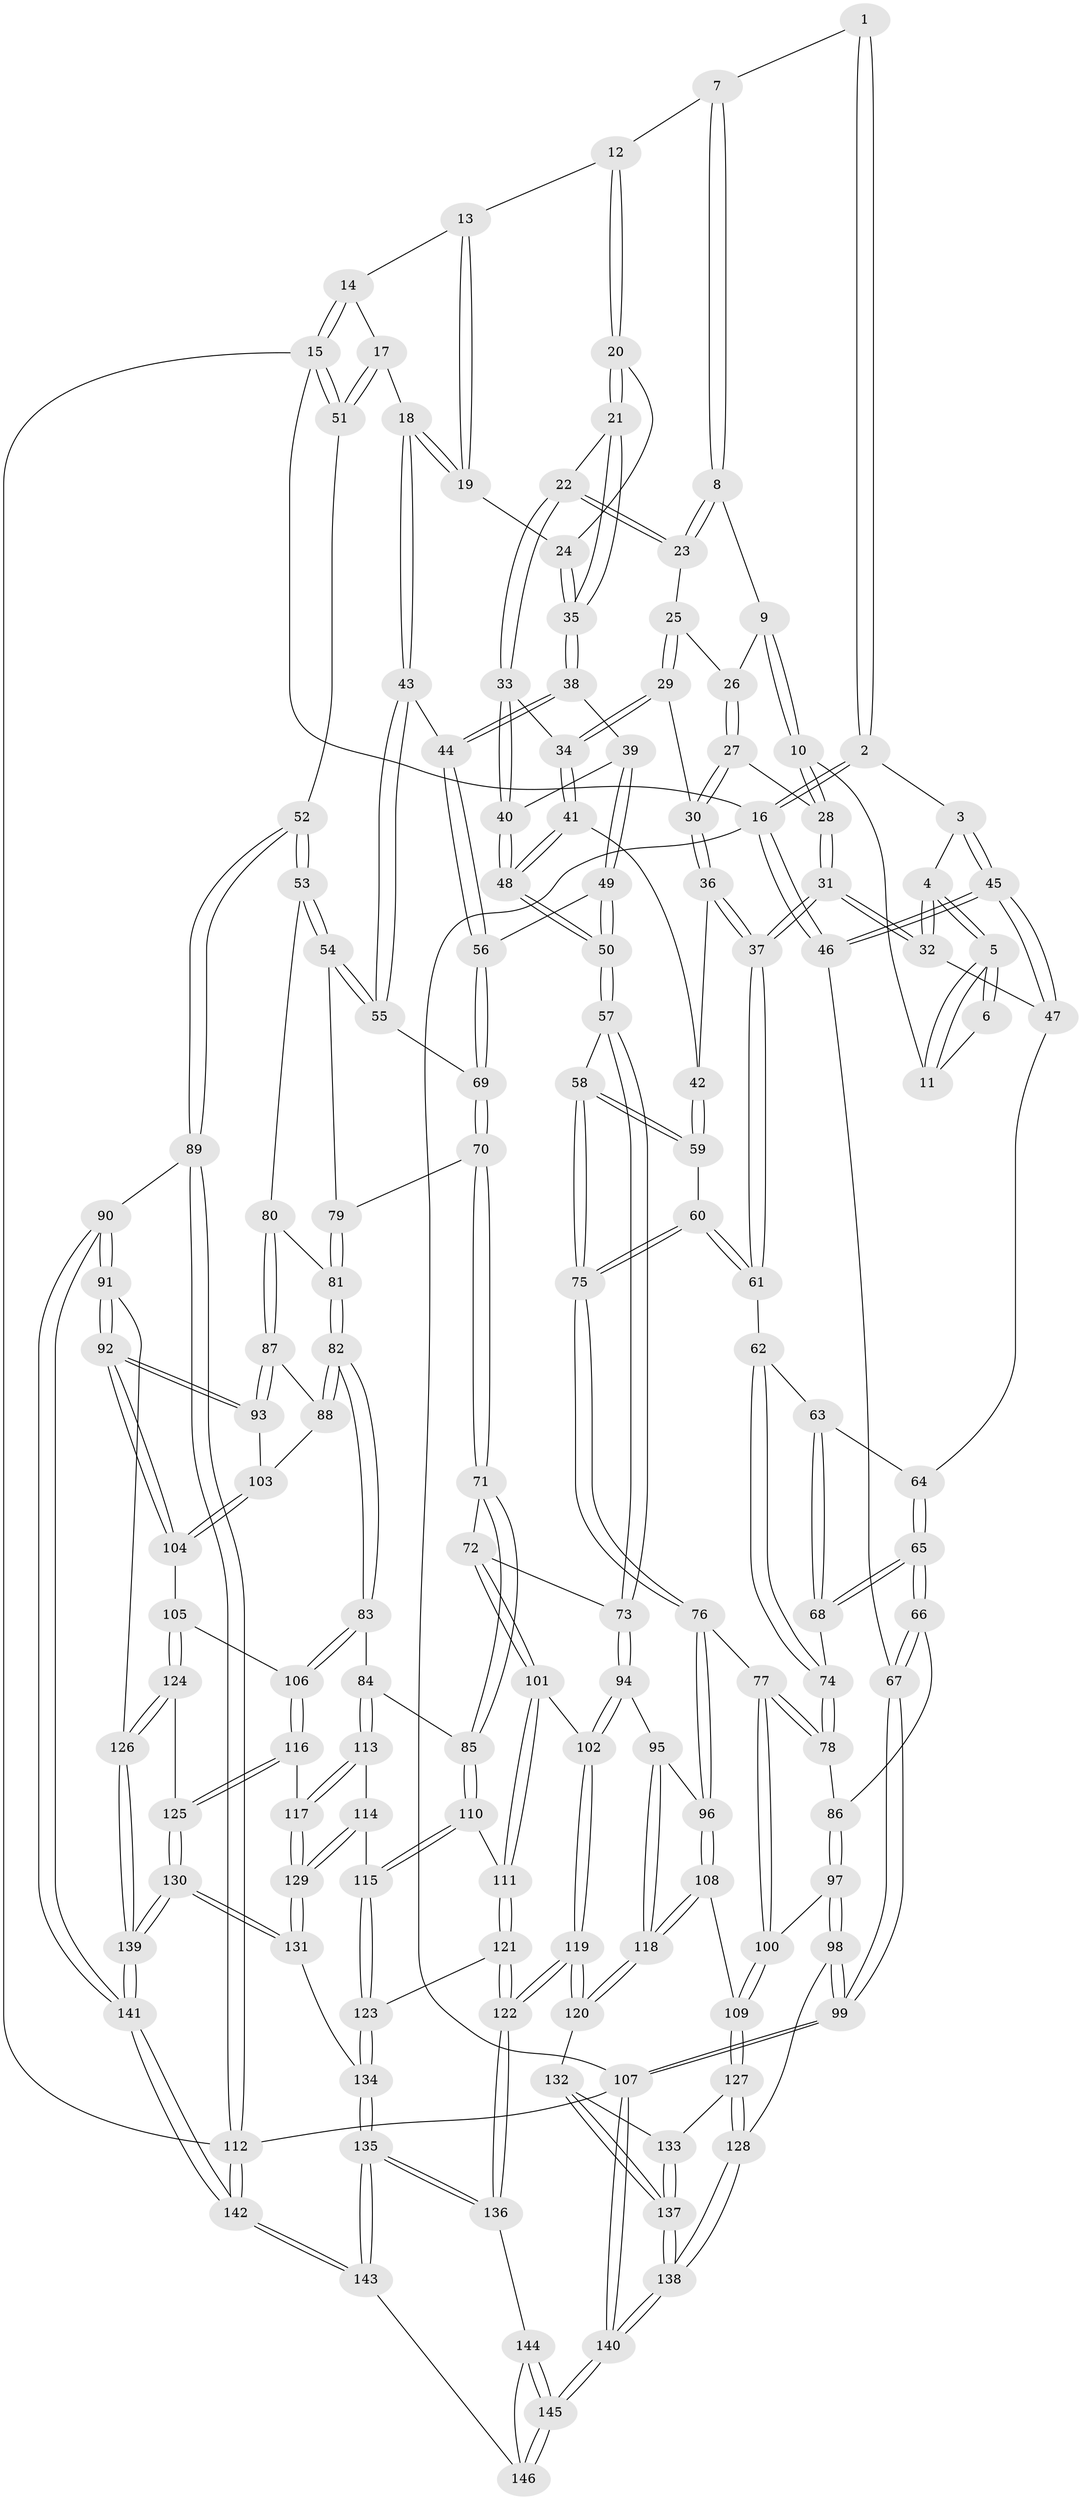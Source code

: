 // Generated by graph-tools (version 1.1) at 2025/38/03/09/25 02:38:37]
// undirected, 146 vertices, 362 edges
graph export_dot {
graph [start="1"]
  node [color=gray90,style=filled];
  1 [pos="+0.21859436330950882+0"];
  2 [pos="+0+0"];
  3 [pos="+0.14076417062849397+0.13189157048902292"];
  4 [pos="+0.14618480050271526+0.13275588404235397"];
  5 [pos="+0.16874057349698177+0.10351331112130945"];
  6 [pos="+0.21820412089277352+0"];
  7 [pos="+0.43018319344312245+0"];
  8 [pos="+0.42783241229173374+0"];
  9 [pos="+0.4166963186403297+0.011837972382539277"];
  10 [pos="+0.32604394462355946+0.08681978710242753"];
  11 [pos="+0.2826796558490021+0.0679582278024912"];
  12 [pos="+0.7840433690454809+0"];
  13 [pos="+0.8507841506308192+0"];
  14 [pos="+0.9125847534319583+0"];
  15 [pos="+1+0"];
  16 [pos="+0+0"];
  17 [pos="+0.9478525221055976+0.1914991724359072"];
  18 [pos="+0.898608938885491+0.2032668550709113"];
  19 [pos="+0.8657639461925627+0.17001373525399938"];
  20 [pos="+0.7142516191886633+0.003398103957736424"];
  21 [pos="+0.6571584376215392+0.0912674286483379"];
  22 [pos="+0.6126979434834269+0.1122448459194818"];
  23 [pos="+0.5865366024439231+0.10128612721281659"];
  24 [pos="+0.808987364546159+0.14061465258546418"];
  25 [pos="+0.47078690616072355+0.1157523319197864"];
  26 [pos="+0.43606809398159696+0.07771680228345723"];
  27 [pos="+0.4059244993206232+0.1592001609538552"];
  28 [pos="+0.3231164756181844+0.13446938371572392"];
  29 [pos="+0.48071045911230265+0.1764821550994804"];
  30 [pos="+0.41457638491024973+0.1762709245807545"];
  31 [pos="+0.2639402996862573+0.23773271515711625"];
  32 [pos="+0.20026908347159614+0.2039109063995463"];
  33 [pos="+0.5904929860446542+0.1492828069094602"];
  34 [pos="+0.5022082510832013+0.1945032562511716"];
  35 [pos="+0.7270287593745619+0.23505274984964764"];
  36 [pos="+0.3806787843864252+0.2570334153796502"];
  37 [pos="+0.2930964615948995+0.28770252615055436"];
  38 [pos="+0.7274411647145377+0.2373752300985721"];
  39 [pos="+0.6088123881876032+0.25014659003182743"];
  40 [pos="+0.6021546169587045+0.24311943989331866"];
  41 [pos="+0.49256860271836206+0.25506944177158497"];
  42 [pos="+0.44412543089220985+0.26844967902993705"];
  43 [pos="+0.8179868804908436+0.3011813475135804"];
  44 [pos="+0.7520378695276249+0.27875947905333137"];
  45 [pos="+0+0.20988626132861726"];
  46 [pos="+0+0.22707907835382335"];
  47 [pos="+0.11198879030843284+0.2868111020432373"];
  48 [pos="+0.5119808170357978+0.2720564688533356"];
  49 [pos="+0.6204418185087831+0.365425429585359"];
  50 [pos="+0.5591903995635773+0.401959061540939"];
  51 [pos="+1+0.2877622234082028"];
  52 [pos="+1+0.41598524628896466"];
  53 [pos="+1+0.4529324726447791"];
  54 [pos="+0.8725330161180966+0.390719984461103"];
  55 [pos="+0.8388102015409452+0.3536291496776804"];
  56 [pos="+0.648588965441817+0.36236050712394374"];
  57 [pos="+0.5166786022072224+0.46820794498207485"];
  58 [pos="+0.46812531021169235+0.448246988299407"];
  59 [pos="+0.4547090109069355+0.4370039792665803"];
  60 [pos="+0.33318183393824186+0.3738639655594379"];
  61 [pos="+0.29029941488998423+0.3232333489323777"];
  62 [pos="+0.2179323972319053+0.3754399503969164"];
  63 [pos="+0.12847774858664232+0.33846806427125586"];
  64 [pos="+0.1181106820826836+0.3309646105246992"];
  65 [pos="+0+0.41937976017757755"];
  66 [pos="+0+0.422562042571163"];
  67 [pos="+0+0.4084911194151817"];
  68 [pos="+0.09635590322649987+0.4458669024429371"];
  69 [pos="+0.7221074168447341+0.4315874573451359"];
  70 [pos="+0.7247349011079909+0.4914963723744844"];
  71 [pos="+0.6536734488692779+0.5705416253149649"];
  72 [pos="+0.5499509308925843+0.5208248228241225"];
  73 [pos="+0.527781509488246+0.5013031514397097"];
  74 [pos="+0.17205139858686605+0.4736015583316105"];
  75 [pos="+0.2774454472746509+0.5578377397337878"];
  76 [pos="+0.26712359305859745+0.5708094786437888"];
  77 [pos="+0.2599970708784959+0.5693309916545148"];
  78 [pos="+0.1839424661185742+0.5126738654935248"];
  79 [pos="+0.7878696962158789+0.4915912870846912"];
  80 [pos="+0.9956653078877754+0.4621175050323517"];
  81 [pos="+0.8253456350007664+0.5424751939837307"];
  82 [pos="+0.812006442546994+0.6047981921619303"];
  83 [pos="+0.8051341372576679+0.6088277033639301"];
  84 [pos="+0.6941347824049755+0.6130198247859749"];
  85 [pos="+0.6687912322248463+0.5970714938757845"];
  86 [pos="+0.09377325313386041+0.5761214566502553"];
  87 [pos="+0.9638893709295753+0.5260545287956809"];
  88 [pos="+0.8403125796248528+0.610614740029207"];
  89 [pos="+1+0.8095263341067845"];
  90 [pos="+1+0.8061658889429665"];
  91 [pos="+1+0.8004556150577301"];
  92 [pos="+0.9506567777839146+0.680247739347614"];
  93 [pos="+0.9402702751140882+0.6265399738996655"];
  94 [pos="+0.42021048760966195+0.6123853533259536"];
  95 [pos="+0.3318970437453352+0.633132196756348"];
  96 [pos="+0.3027699354921165+0.6124617138258162"];
  97 [pos="+0.07573154996146306+0.6484105663915259"];
  98 [pos="+0+0.7183958333582654"];
  99 [pos="+0+0.7152725005553036"];
  100 [pos="+0.1524597580862595+0.6802864249775344"];
  101 [pos="+0.5242375227195555+0.6838512506079883"];
  102 [pos="+0.46573072863934667+0.6910251557655235"];
  103 [pos="+0.8449703486598942+0.6138673808601087"];
  104 [pos="+0.8916580628405647+0.6883969975428892"];
  105 [pos="+0.8725437110205129+0.704065823600219"];
  106 [pos="+0.8174221386578173+0.68761109516207"];
  107 [pos="+0+1"];
  108 [pos="+0.2150207719141806+0.7318646864473342"];
  109 [pos="+0.17834085372253738+0.7437037659949871"];
  110 [pos="+0.6305907394356726+0.6634466788566936"];
  111 [pos="+0.536818661314733+0.6966364298784803"];
  112 [pos="+1+1"];
  113 [pos="+0.7149243299223644+0.6741691468901471"];
  114 [pos="+0.6806304467218236+0.7316324463430164"];
  115 [pos="+0.6164815290759067+0.7635455989691147"];
  116 [pos="+0.795505099157953+0.71361711396517"];
  117 [pos="+0.7478878892742026+0.7178766152152303"];
  118 [pos="+0.3463632215109055+0.7576003672218836"];
  119 [pos="+0.41012932598045887+0.8285947006311283"];
  120 [pos="+0.3759027948327597+0.819877396626855"];
  121 [pos="+0.5488289987230902+0.7457422635426711"];
  122 [pos="+0.4304588639469832+0.8421050383133104"];
  123 [pos="+0.6164740076742966+0.7635616542813126"];
  124 [pos="+0.8576683347444962+0.7926513665700913"];
  125 [pos="+0.8480707600951396+0.7959796506325074"];
  126 [pos="+1+0.8217108260822256"];
  127 [pos="+0.16833513051497356+0.778964512018442"];
  128 [pos="+0.07460179029864368+0.8014814110581278"];
  129 [pos="+0.7356444608220275+0.8019900290777341"];
  130 [pos="+0.7851079779426067+0.8491535032780495"];
  131 [pos="+0.7358256971518745+0.8154466347064083"];
  132 [pos="+0.3243236240554741+0.848130503528802"];
  133 [pos="+0.17743853735837167+0.7918461584017695"];
  134 [pos="+0.6382321241719977+0.8242381525966084"];
  135 [pos="+0.572579331804542+0.9239860986923407"];
  136 [pos="+0.43269858377345266+0.8451209859040582"];
  137 [pos="+0.16813109211440183+1"];
  138 [pos="+0.09601694583392155+1"];
  139 [pos="+0.8059315292790632+1"];
  140 [pos="+0.06924619367812149+1"];
  141 [pos="+0.7762245912929249+1"];
  142 [pos="+0.7472967990883528+1"];
  143 [pos="+0.6744379644654448+1"];
  144 [pos="+0.4290762486686876+0.8599843784183685"];
  145 [pos="+0.22349681899514282+1"];
  146 [pos="+0.4316781264314091+1"];
  1 -- 2;
  1 -- 2;
  1 -- 7;
  2 -- 3;
  2 -- 16;
  2 -- 16;
  3 -- 4;
  3 -- 45;
  3 -- 45;
  4 -- 5;
  4 -- 5;
  4 -- 32;
  4 -- 32;
  5 -- 6;
  5 -- 6;
  5 -- 11;
  5 -- 11;
  6 -- 11;
  7 -- 8;
  7 -- 8;
  7 -- 12;
  8 -- 9;
  8 -- 23;
  8 -- 23;
  9 -- 10;
  9 -- 10;
  9 -- 26;
  10 -- 11;
  10 -- 28;
  10 -- 28;
  12 -- 13;
  12 -- 20;
  12 -- 20;
  13 -- 14;
  13 -- 19;
  13 -- 19;
  14 -- 15;
  14 -- 15;
  14 -- 17;
  15 -- 16;
  15 -- 51;
  15 -- 51;
  15 -- 112;
  16 -- 46;
  16 -- 46;
  16 -- 107;
  17 -- 18;
  17 -- 51;
  17 -- 51;
  18 -- 19;
  18 -- 19;
  18 -- 43;
  18 -- 43;
  19 -- 24;
  20 -- 21;
  20 -- 21;
  20 -- 24;
  21 -- 22;
  21 -- 35;
  21 -- 35;
  22 -- 23;
  22 -- 23;
  22 -- 33;
  22 -- 33;
  23 -- 25;
  24 -- 35;
  24 -- 35;
  25 -- 26;
  25 -- 29;
  25 -- 29;
  26 -- 27;
  26 -- 27;
  27 -- 28;
  27 -- 30;
  27 -- 30;
  28 -- 31;
  28 -- 31;
  29 -- 30;
  29 -- 34;
  29 -- 34;
  30 -- 36;
  30 -- 36;
  31 -- 32;
  31 -- 32;
  31 -- 37;
  31 -- 37;
  32 -- 47;
  33 -- 34;
  33 -- 40;
  33 -- 40;
  34 -- 41;
  34 -- 41;
  35 -- 38;
  35 -- 38;
  36 -- 37;
  36 -- 37;
  36 -- 42;
  37 -- 61;
  37 -- 61;
  38 -- 39;
  38 -- 44;
  38 -- 44;
  39 -- 40;
  39 -- 49;
  39 -- 49;
  40 -- 48;
  40 -- 48;
  41 -- 42;
  41 -- 48;
  41 -- 48;
  42 -- 59;
  42 -- 59;
  43 -- 44;
  43 -- 55;
  43 -- 55;
  44 -- 56;
  44 -- 56;
  45 -- 46;
  45 -- 46;
  45 -- 47;
  45 -- 47;
  46 -- 67;
  47 -- 64;
  48 -- 50;
  48 -- 50;
  49 -- 50;
  49 -- 50;
  49 -- 56;
  50 -- 57;
  50 -- 57;
  51 -- 52;
  52 -- 53;
  52 -- 53;
  52 -- 89;
  52 -- 89;
  53 -- 54;
  53 -- 54;
  53 -- 80;
  54 -- 55;
  54 -- 55;
  54 -- 79;
  55 -- 69;
  56 -- 69;
  56 -- 69;
  57 -- 58;
  57 -- 73;
  57 -- 73;
  58 -- 59;
  58 -- 59;
  58 -- 75;
  58 -- 75;
  59 -- 60;
  60 -- 61;
  60 -- 61;
  60 -- 75;
  60 -- 75;
  61 -- 62;
  62 -- 63;
  62 -- 74;
  62 -- 74;
  63 -- 64;
  63 -- 68;
  63 -- 68;
  64 -- 65;
  64 -- 65;
  65 -- 66;
  65 -- 66;
  65 -- 68;
  65 -- 68;
  66 -- 67;
  66 -- 67;
  66 -- 86;
  67 -- 99;
  67 -- 99;
  68 -- 74;
  69 -- 70;
  69 -- 70;
  70 -- 71;
  70 -- 71;
  70 -- 79;
  71 -- 72;
  71 -- 85;
  71 -- 85;
  72 -- 73;
  72 -- 101;
  72 -- 101;
  73 -- 94;
  73 -- 94;
  74 -- 78;
  74 -- 78;
  75 -- 76;
  75 -- 76;
  76 -- 77;
  76 -- 96;
  76 -- 96;
  77 -- 78;
  77 -- 78;
  77 -- 100;
  77 -- 100;
  78 -- 86;
  79 -- 81;
  79 -- 81;
  80 -- 81;
  80 -- 87;
  80 -- 87;
  81 -- 82;
  81 -- 82;
  82 -- 83;
  82 -- 83;
  82 -- 88;
  82 -- 88;
  83 -- 84;
  83 -- 106;
  83 -- 106;
  84 -- 85;
  84 -- 113;
  84 -- 113;
  85 -- 110;
  85 -- 110;
  86 -- 97;
  86 -- 97;
  87 -- 88;
  87 -- 93;
  87 -- 93;
  88 -- 103;
  89 -- 90;
  89 -- 112;
  89 -- 112;
  90 -- 91;
  90 -- 91;
  90 -- 141;
  90 -- 141;
  91 -- 92;
  91 -- 92;
  91 -- 126;
  92 -- 93;
  92 -- 93;
  92 -- 104;
  92 -- 104;
  93 -- 103;
  94 -- 95;
  94 -- 102;
  94 -- 102;
  95 -- 96;
  95 -- 118;
  95 -- 118;
  96 -- 108;
  96 -- 108;
  97 -- 98;
  97 -- 98;
  97 -- 100;
  98 -- 99;
  98 -- 99;
  98 -- 128;
  99 -- 107;
  99 -- 107;
  100 -- 109;
  100 -- 109;
  101 -- 102;
  101 -- 111;
  101 -- 111;
  102 -- 119;
  102 -- 119;
  103 -- 104;
  103 -- 104;
  104 -- 105;
  105 -- 106;
  105 -- 124;
  105 -- 124;
  106 -- 116;
  106 -- 116;
  107 -- 140;
  107 -- 140;
  107 -- 112;
  108 -- 109;
  108 -- 118;
  108 -- 118;
  109 -- 127;
  109 -- 127;
  110 -- 111;
  110 -- 115;
  110 -- 115;
  111 -- 121;
  111 -- 121;
  112 -- 142;
  112 -- 142;
  113 -- 114;
  113 -- 117;
  113 -- 117;
  114 -- 115;
  114 -- 129;
  114 -- 129;
  115 -- 123;
  115 -- 123;
  116 -- 117;
  116 -- 125;
  116 -- 125;
  117 -- 129;
  117 -- 129;
  118 -- 120;
  118 -- 120;
  119 -- 120;
  119 -- 120;
  119 -- 122;
  119 -- 122;
  120 -- 132;
  121 -- 122;
  121 -- 122;
  121 -- 123;
  122 -- 136;
  122 -- 136;
  123 -- 134;
  123 -- 134;
  124 -- 125;
  124 -- 126;
  124 -- 126;
  125 -- 130;
  125 -- 130;
  126 -- 139;
  126 -- 139;
  127 -- 128;
  127 -- 128;
  127 -- 133;
  128 -- 138;
  128 -- 138;
  129 -- 131;
  129 -- 131;
  130 -- 131;
  130 -- 131;
  130 -- 139;
  130 -- 139;
  131 -- 134;
  132 -- 133;
  132 -- 137;
  132 -- 137;
  133 -- 137;
  133 -- 137;
  134 -- 135;
  134 -- 135;
  135 -- 136;
  135 -- 136;
  135 -- 143;
  135 -- 143;
  136 -- 144;
  137 -- 138;
  137 -- 138;
  138 -- 140;
  138 -- 140;
  139 -- 141;
  139 -- 141;
  140 -- 145;
  140 -- 145;
  141 -- 142;
  141 -- 142;
  142 -- 143;
  142 -- 143;
  143 -- 146;
  144 -- 145;
  144 -- 145;
  144 -- 146;
  145 -- 146;
  145 -- 146;
}
